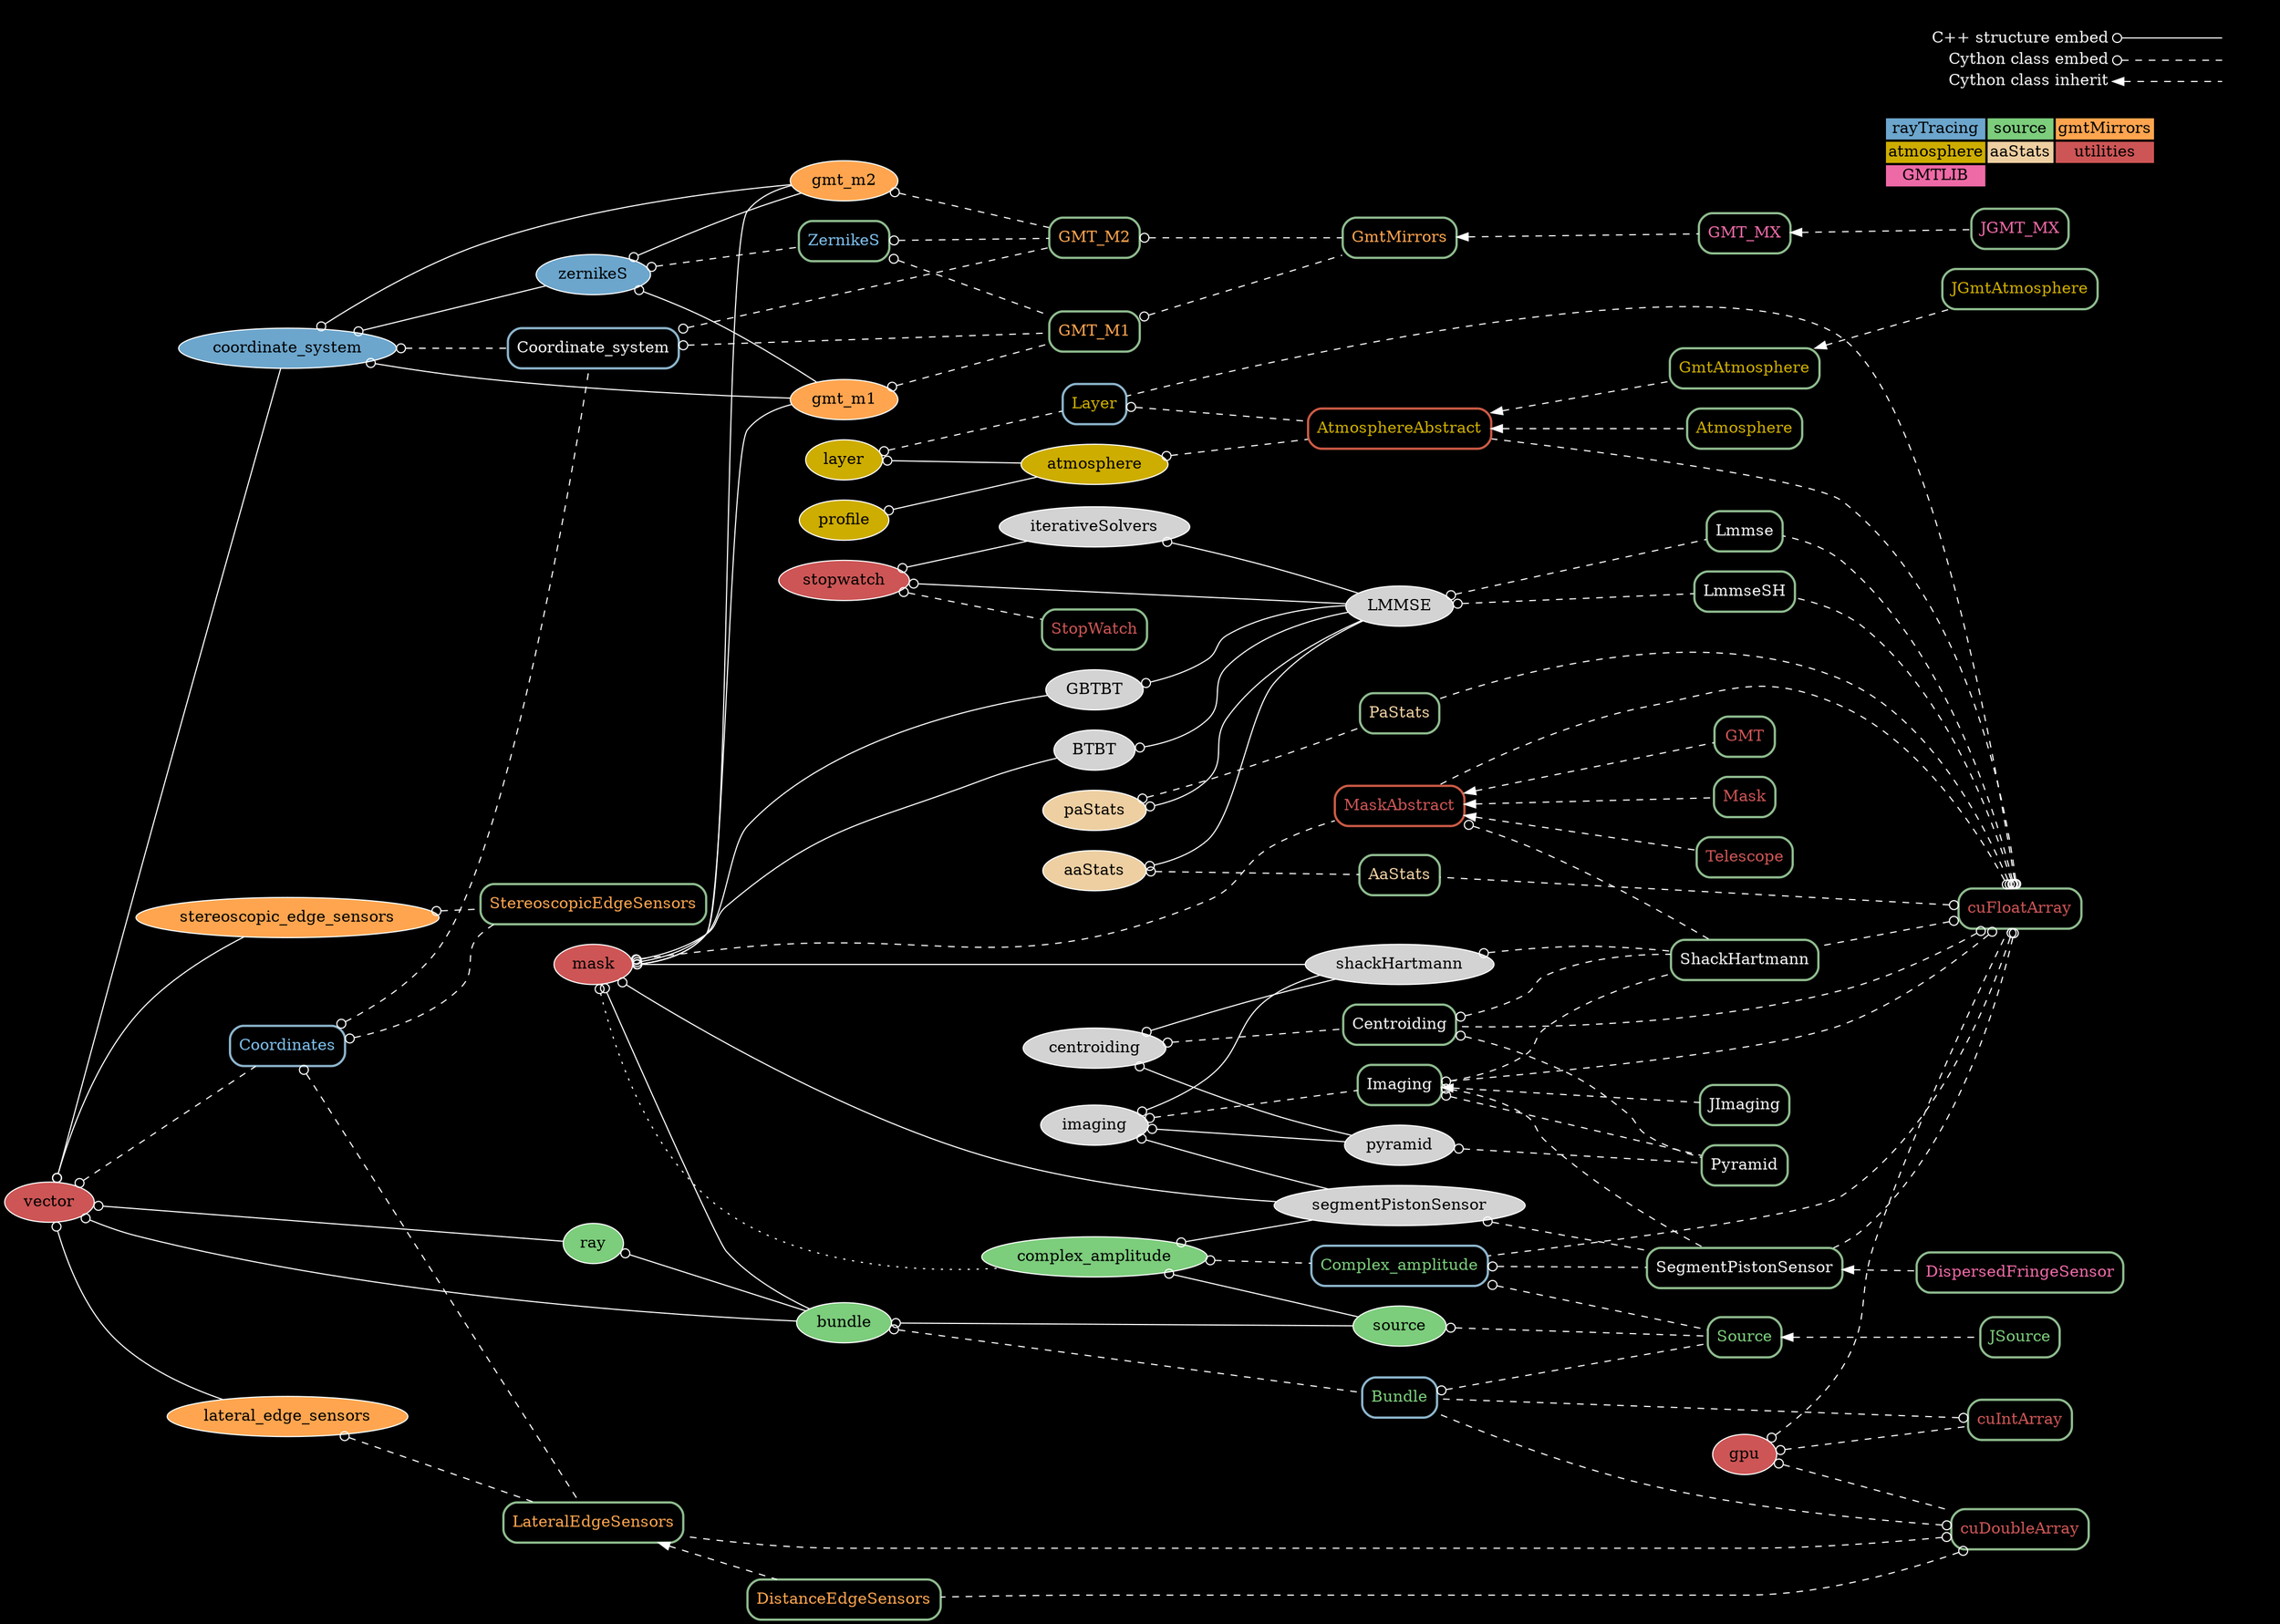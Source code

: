 digraph {
overlap=false
splines=true
bgcolor = black
node[style=filled,fillcolor=lightgray,color=white];
edge[arrowtail=odot,dir=back,color=white];

{
node[fillcolor=skyblue3]
zernikeS;
coordinate_system;
}

{
node[fillcolor=palegreen3]
ray;
bundle;
source;
complex_amplitude;
}

{
node[fillcolor=tan1]
gmt_m1;
gmt_m2;
stereoscopic_edge_sensors;
lateral_edge_sensors;
}

{
node[fillcolor=gold3]
atmosphere;
layer;
profile;
}

{
node[fillcolor=navajowhite2]
aaStats;
paStats;
}

{
node[fillcolor=indianred3];
vector;
mask;
stopwatch;
gpu;
}

centroiding -> shackHartmann;
centroiding -> pyramid;
bundle -> source;

coordinate_system -> zernikeS;
coordinate_system -> gmt_m1;
coordinate_system -> gmt_m2

zernikeS -> gmt_m1;
zernikeS -> gmt_m2;

ray -> bundle;
vector -> {stereoscopic_edge_sensors;lateral_edge_sensors;coordinate_system;bundle;ray;}
complex_amplitude -> source;

layer -> atmosphere;
profile -> atmosphere;

{aaStats;paStats;BTBT;GBTBT;iterativeSolvers;stopwatch;} -> LMMSE;
stopwatch -> iterativeSolvers;

gpu;

complex_amplitude -> segmentPistonSensor;
mask -> {shackHartmann;gmt_m1;gmt_m2;bundle;BTBT;GBTBT;segmentPistonSensor;}
imaging -> {shackHartmann;pyramid;segmentPistonSensor;}

edge[style=dotted,color=white]
mask -> complex_amplitude;

node[color=darkseagreen,style=rounded,shape=box,fontcolor=whitesmoke,penwidth=2];
edge[style=dashed,color=white]

{
node[fontcolor=indianred3];
MaskAbstract;
Mask;
Telescope;
GMT;
StopWatch;
cuIntArray;
cuFloatArray;
cuDoubleArray;
}

{
node[fontcolor=skyblue2]
ZernikeS;
Coordinates;
}

{
node[fontcolor=palegreen3]
Bundle;
Complex_amplitude;
Source;
JSource;
}

{
node[fontcolor=tan1]
GmtMirrors;
GMT_M1;
GMT_M2;
StereoscopicEdgeSensors;
LateralEdgeSensors;
DistanceEdgeSensors;
}

{
node[fontcolor=gold3]
AtmosphereAbstract;
Atmosphere;
GmtAtmosphere;
JGmtAtmosphere;
Layer;
}

{
node[fontcolor=navajowhite2]
AaStats;
PaStats;
}

{
node[fontcolor=hotpink2]
GMT_MX;
JGMT_MX;
DispersedFringeSensor;
}

aaStats -> AaStats;
paStats -> PaStats;

centroiding -> Centroiding;
imaging -> Imaging;

source -> Source;
Complex_amplitude[color=lightskyblue3];
complex_amplitude -> Complex_amplitude;
Bundle[color=lightskyblue3];
bundle -> Bundle;
cuDoubleArray -> Bundle;
cuIntArray -> Bundle;
Complex_amplitude -> Source[label="wavefront"];
Bundle -> Source[label="rays"];

shackHartmann -> ShackHartmann;
MaskAbstract -> ShackHartmann;
Centroiding -> ShackHartmann;

pyramid -> Pyramid;
Centroiding -> Pyramid;

segmentPistonSensor -> SegmentPistonSensor;

gmt_m1 -> GMT_M1;
gmt_m2 -> GMT_M2;
ZernikeS;
zernikeS -> ZernikeS;
ZernikeS -> GMT_M1;
ZernikeS -> GMT_M2;
GMT_M1 -> GmtMirrors[label="M1"];
GMT_M2 -> GmtMirrors[label="M2"];
Coordinate_system[color=lightskyblue3];
coordinate_system -> Coordinate_system;
Coordinate_system -> GMT_M1;
Coordinate_system -> GMT_M2;
Coordinates[color=lightskyblue3];
Coordinates -> Coordinate_system;
vector -> Coordinates;

stereoscopic_edge_sensors -> StereoscopicEdgeSensors;
Coordinates -> StereoscopicEdgeSensors;

lateral_edge_sensors -> LateralEdgeSensors;
Coordinates -> LateralEdgeSensors;
cuDoubleArray -> {LateralEdgeSensors; DistanceEdgeSensors;}


AtmosphereAbstract[color=coral3];
atmosphere -> AtmosphereAbstract;
Layer[color=lightskyblue3];
layer -> Layer -> AtmosphereAbstract;

MaskAbstract[color=coral3]
mask -> MaskAbstract;
Complex_amplitude -> SegmentPistonSensor;
Imaging -> {ShackHartmann;Pyramid;SegmentPistonSensor;}

stopwatch -> StopWatch;

gpu -> {cuFloatArray;cuIntArray;cuDoubleArray;}
LMMSE -> {Lmmse;LmmseSH;}
cuFloatArray -> {Imaging;Centroiding;Complex_amplitude;ShackHartmann;SegmentPistonSensor;Layer;MaskAbstract;Lmmse;LmmseSH;AtmosphereAbstract;AaStats;PaStats;}

edge[dir=back,arrowtail=normal];

AtmosphereAbstract -> Atmosphere;
AtmosphereAbstract -> GmtAtmosphere -> JGmtAtmosphere;

MaskAbstract -> Mask;
MaskAbstract -> Telescope;
MaskAbstract -> GMT;

GmtMirrors -> GMT_MX -> JGMT_MX;
SegmentPistonSensor -> DispersedFringeSensor;
LateralEdgeSensors -> DistanceEdgeSensors;


Source -> JSource;

Imaging -> JImaging;

#{rank = source; mask;}
#{rank = same; gpu; GMT_MX; Atmosphere;}
#{rank = same; Source; ShackHartmann}
#{rank=same; stopwatch; StopWatch;}
{rank = same; cuFloatArray; cuDoubleArray; cuIntArray}
{rank = sink; cuFloatArray}

  rankdir=LR
  node [shape=plaintext]
  subgraph cluster_01 { 
    #label = "Legend";
    color = black;
    key [label=<<table border="0" cellpadding="2" cellspacing="0" cellborder="0">
      <tr><td align="right" port="i1">C++ structure embed</td></tr>
      <tr><td align="right" port="i2">Cython class embed</td></tr>
      <tr><td align="right" port="i3">Cython class inherit</td></tr>
      </table>>]
    key2 [label=<<table border="0" cellpadding="2" cellspacing="0" cellborder="0">
      <tr><td port="i1">&nbsp;</td></tr>
      <tr><td port="i2">&nbsp;</td></tr>
      <tr><td port="i3">&nbsp;</td></tr>
      </table>>]
    key:i1:e -> key2:i1:w [style=solid,arrowtail=odot]
    key:i2:e -> key2:i2:w [style=dashed,arrowtail=odot]
    key:i3:e -> key2:i3:w [style=dashed]
    abc [shape=none,margin=0,label=<
    <table border="0">
    <tr>
    <td bgcolor="skyblue3"><font color="black">rayTracing</font></td>
    <td bgcolor="palegreen3"><font color="black">source</font></td>
    <td bgcolor="tan1"><font color="black">gmtMirrors</font></td>
    </tr>
    <tr>
    <td bgcolor="gold3"><font color="black">atmosphere</font></td>
    <td bgcolor="navajowhite2"><font color="black">aaStats</font></td>
    <td bgcolor="indianred3"><font color="black">utilities</font></td>
    </tr>
    <tr>
    <td bgcolor="hotpink2"><font color="black">GMTLIB</font></td>
    </tr>
    </table>
    >]   
  }
}